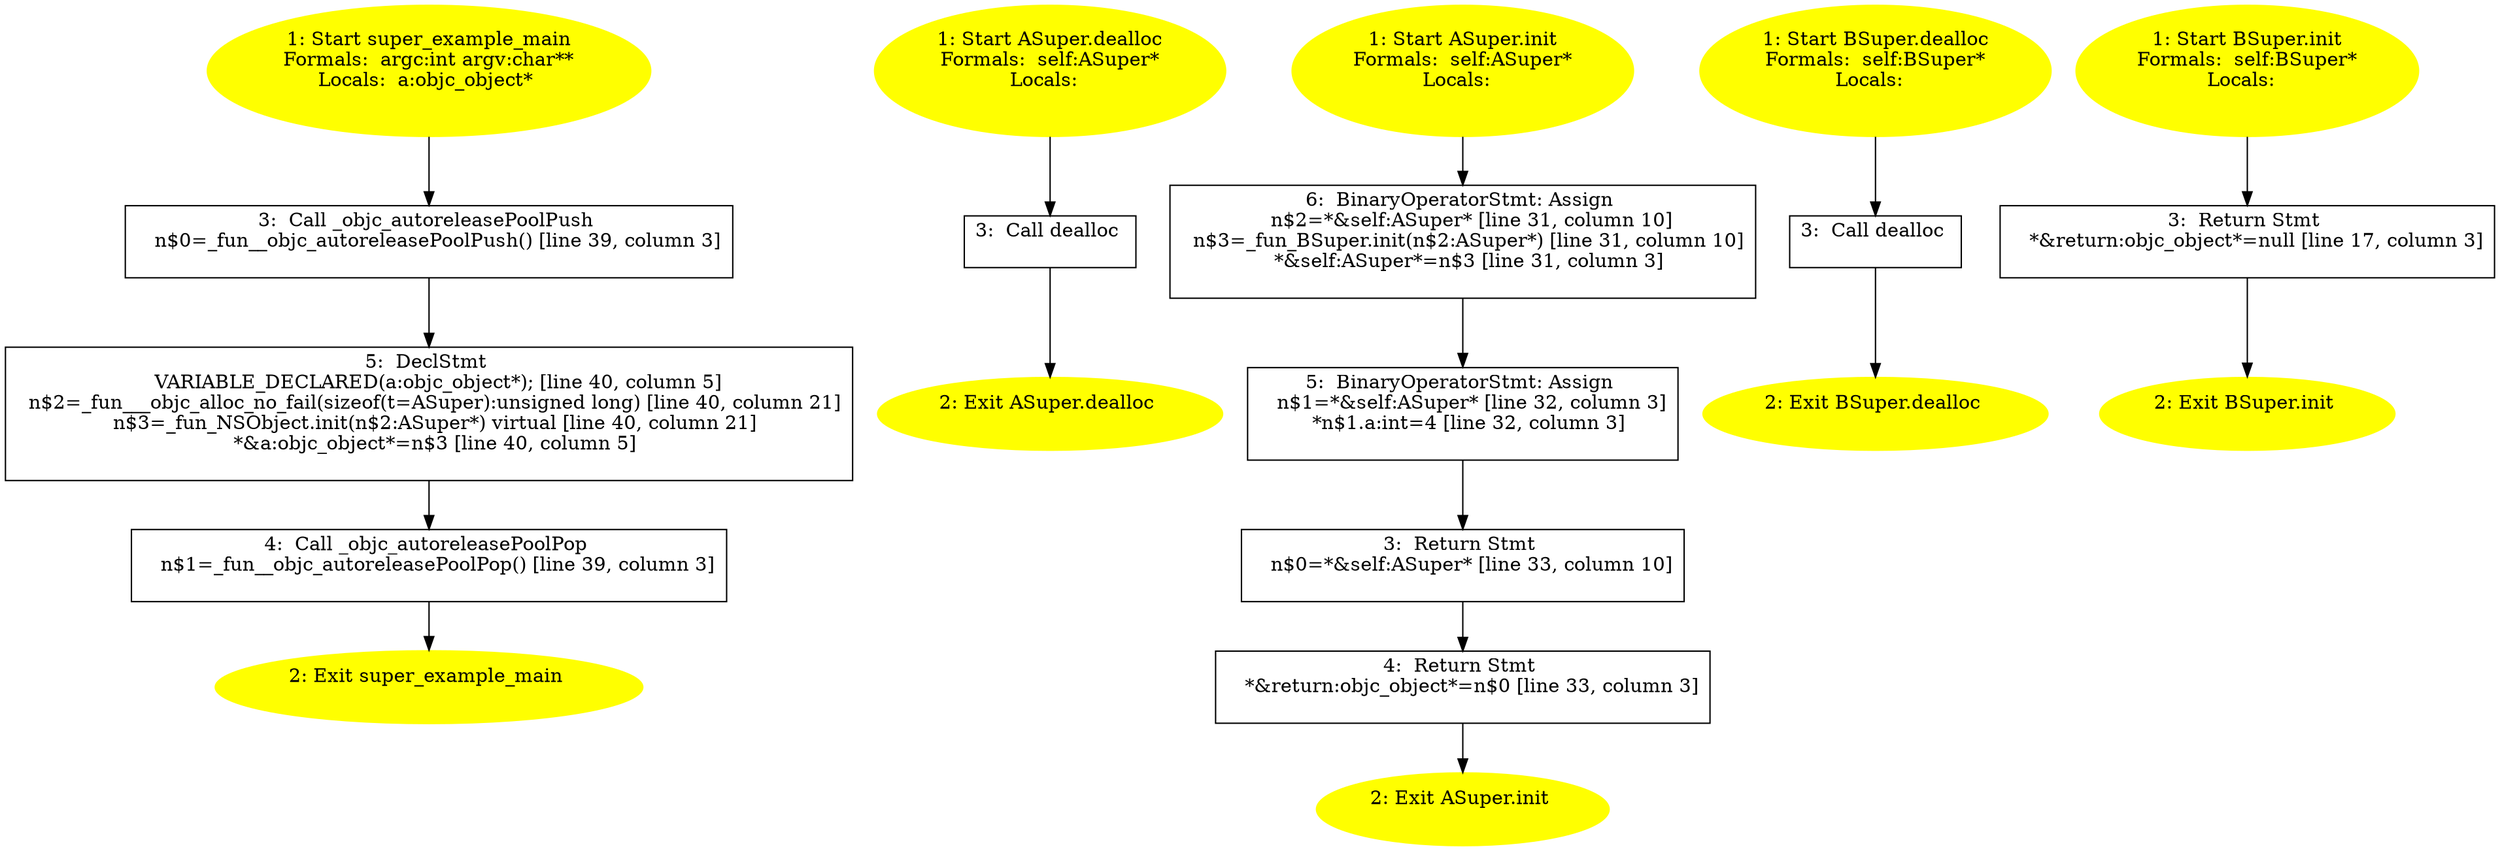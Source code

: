 /* @generated */
digraph cfg {
"super_example_main.e3ebe95e6c5ae811733f235c29fbbf6d_1" [label="1: Start super_example_main\nFormals:  argc:int argv:char**\nLocals:  a:objc_object* \n  " color=yellow style=filled]
	

	 "super_example_main.e3ebe95e6c5ae811733f235c29fbbf6d_1" -> "super_example_main.e3ebe95e6c5ae811733f235c29fbbf6d_3" ;
"super_example_main.e3ebe95e6c5ae811733f235c29fbbf6d_2" [label="2: Exit super_example_main \n  " color=yellow style=filled]
	

"super_example_main.e3ebe95e6c5ae811733f235c29fbbf6d_3" [label="3:  Call _objc_autoreleasePoolPush \n   n$0=_fun__objc_autoreleasePoolPush() [line 39, column 3]\n " shape="box"]
	

	 "super_example_main.e3ebe95e6c5ae811733f235c29fbbf6d_3" -> "super_example_main.e3ebe95e6c5ae811733f235c29fbbf6d_5" ;
"super_example_main.e3ebe95e6c5ae811733f235c29fbbf6d_4" [label="4:  Call _objc_autoreleasePoolPop \n   n$1=_fun__objc_autoreleasePoolPop() [line 39, column 3]\n " shape="box"]
	

	 "super_example_main.e3ebe95e6c5ae811733f235c29fbbf6d_4" -> "super_example_main.e3ebe95e6c5ae811733f235c29fbbf6d_2" ;
"super_example_main.e3ebe95e6c5ae811733f235c29fbbf6d_5" [label="5:  DeclStmt \n   VARIABLE_DECLARED(a:objc_object*); [line 40, column 5]\n  n$2=_fun___objc_alloc_no_fail(sizeof(t=ASuper):unsigned long) [line 40, column 21]\n  n$3=_fun_NSObject.init(n$2:ASuper*) virtual [line 40, column 21]\n  *&a:objc_object*=n$3 [line 40, column 5]\n " shape="box"]
	

	 "super_example_main.e3ebe95e6c5ae811733f235c29fbbf6d_5" -> "super_example_main.e3ebe95e6c5ae811733f235c29fbbf6d_4" ;
"dealloc#ASuper#instance.d4e2053955a905d19c2f334e81096e84_1" [label="1: Start ASuper.dealloc\nFormals:  self:ASuper*\nLocals:  \n  " color=yellow style=filled]
	

	 "dealloc#ASuper#instance.d4e2053955a905d19c2f334e81096e84_1" -> "dealloc#ASuper#instance.d4e2053955a905d19c2f334e81096e84_3" ;
"dealloc#ASuper#instance.d4e2053955a905d19c2f334e81096e84_2" [label="2: Exit ASuper.dealloc \n  " color=yellow style=filled]
	

"dealloc#ASuper#instance.d4e2053955a905d19c2f334e81096e84_3" [label="3:  Call dealloc \n  " shape="box"]
	

	 "dealloc#ASuper#instance.d4e2053955a905d19c2f334e81096e84_3" -> "dealloc#ASuper#instance.d4e2053955a905d19c2f334e81096e84_2" ;
"init#ASuper#instance.9832dae2a83c036d9d82b45709c4855e_1" [label="1: Start ASuper.init\nFormals:  self:ASuper*\nLocals:  \n  " color=yellow style=filled]
	

	 "init#ASuper#instance.9832dae2a83c036d9d82b45709c4855e_1" -> "init#ASuper#instance.9832dae2a83c036d9d82b45709c4855e_6" ;
"init#ASuper#instance.9832dae2a83c036d9d82b45709c4855e_2" [label="2: Exit ASuper.init \n  " color=yellow style=filled]
	

"init#ASuper#instance.9832dae2a83c036d9d82b45709c4855e_3" [label="3:  Return Stmt \n   n$0=*&self:ASuper* [line 33, column 10]\n " shape="box"]
	

	 "init#ASuper#instance.9832dae2a83c036d9d82b45709c4855e_3" -> "init#ASuper#instance.9832dae2a83c036d9d82b45709c4855e_4" ;
"init#ASuper#instance.9832dae2a83c036d9d82b45709c4855e_4" [label="4:  Return Stmt \n   *&return:objc_object*=n$0 [line 33, column 3]\n " shape="box"]
	

	 "init#ASuper#instance.9832dae2a83c036d9d82b45709c4855e_4" -> "init#ASuper#instance.9832dae2a83c036d9d82b45709c4855e_2" ;
"init#ASuper#instance.9832dae2a83c036d9d82b45709c4855e_5" [label="5:  BinaryOperatorStmt: Assign \n   n$1=*&self:ASuper* [line 32, column 3]\n  *n$1.a:int=4 [line 32, column 3]\n " shape="box"]
	

	 "init#ASuper#instance.9832dae2a83c036d9d82b45709c4855e_5" -> "init#ASuper#instance.9832dae2a83c036d9d82b45709c4855e_3" ;
"init#ASuper#instance.9832dae2a83c036d9d82b45709c4855e_6" [label="6:  BinaryOperatorStmt: Assign \n   n$2=*&self:ASuper* [line 31, column 10]\n  n$3=_fun_BSuper.init(n$2:ASuper*) [line 31, column 10]\n  *&self:ASuper*=n$3 [line 31, column 3]\n " shape="box"]
	

	 "init#ASuper#instance.9832dae2a83c036d9d82b45709c4855e_6" -> "init#ASuper#instance.9832dae2a83c036d9d82b45709c4855e_5" ;
"dealloc#BSuper#instance.12f39640b96655b7899644ca00bba8a4_1" [label="1: Start BSuper.dealloc\nFormals:  self:BSuper*\nLocals:  \n  " color=yellow style=filled]
	

	 "dealloc#BSuper#instance.12f39640b96655b7899644ca00bba8a4_1" -> "dealloc#BSuper#instance.12f39640b96655b7899644ca00bba8a4_3" ;
"dealloc#BSuper#instance.12f39640b96655b7899644ca00bba8a4_2" [label="2: Exit BSuper.dealloc \n  " color=yellow style=filled]
	

"dealloc#BSuper#instance.12f39640b96655b7899644ca00bba8a4_3" [label="3:  Call dealloc \n  " shape="box"]
	

	 "dealloc#BSuper#instance.12f39640b96655b7899644ca00bba8a4_3" -> "dealloc#BSuper#instance.12f39640b96655b7899644ca00bba8a4_2" ;
"init#BSuper#instance.6678b088cbd2579c21b766781beb8030_1" [label="1: Start BSuper.init\nFormals:  self:BSuper*\nLocals:  \n  " color=yellow style=filled]
	

	 "init#BSuper#instance.6678b088cbd2579c21b766781beb8030_1" -> "init#BSuper#instance.6678b088cbd2579c21b766781beb8030_3" ;
"init#BSuper#instance.6678b088cbd2579c21b766781beb8030_2" [label="2: Exit BSuper.init \n  " color=yellow style=filled]
	

"init#BSuper#instance.6678b088cbd2579c21b766781beb8030_3" [label="3:  Return Stmt \n   *&return:objc_object*=null [line 17, column 3]\n " shape="box"]
	

	 "init#BSuper#instance.6678b088cbd2579c21b766781beb8030_3" -> "init#BSuper#instance.6678b088cbd2579c21b766781beb8030_2" ;
}
